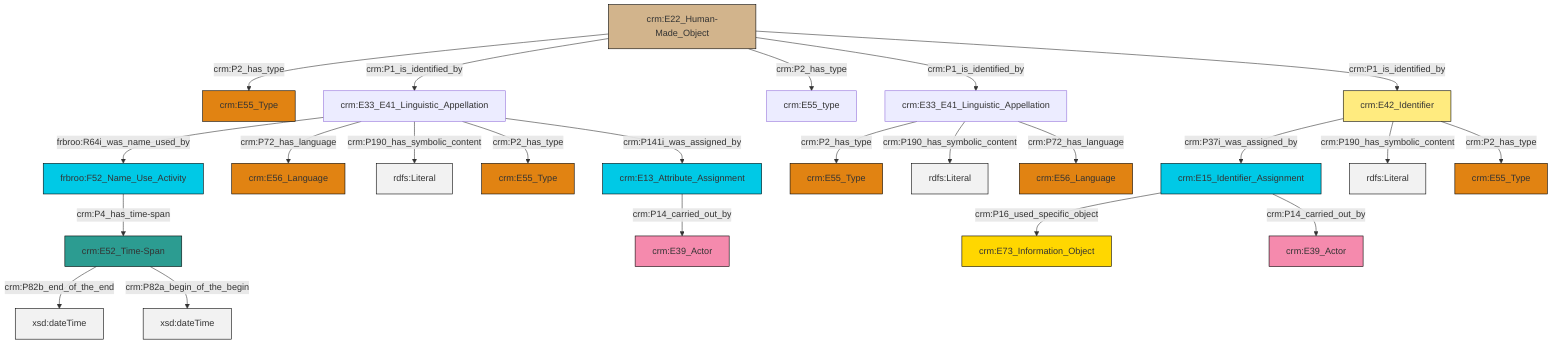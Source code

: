 graph TD
classDef Literal fill:#f2f2f2,stroke:#000000;
classDef CRM_Entity fill:#FFFFFF,stroke:#000000;
classDef Temporal_Entity fill:#00C9E6, stroke:#000000;
classDef Type fill:#E18312, stroke:#000000;
classDef Time-Span fill:#2C9C91, stroke:#000000;
classDef Appellation fill:#FFEB7F, stroke:#000000;
classDef Place fill:#008836, stroke:#000000;
classDef Persistent_Item fill:#B266B2, stroke:#000000;
classDef Conceptual_Object fill:#FFD700, stroke:#000000;
classDef Physical_Thing fill:#D2B48C, stroke:#000000;
classDef Actor fill:#f58aad, stroke:#000000;
classDef PC_Classes fill:#4ce600, stroke:#000000;
classDef Multi fill:#cccccc,stroke:#000000;

2["crm:E15_Identifier_Assignment"]:::Temporal_Entity -->|crm:P16_used_specific_object| 0["crm:E73_Information_Object"]:::Conceptual_Object
7["crm:E42_Identifier"]:::Appellation -->|crm:P37i_was_assigned_by| 2["crm:E15_Identifier_Assignment"]:::Temporal_Entity
14["crm:E52_Time-Span"]:::Time-Span -->|crm:P82b_end_of_the_end| 15[xsd:dateTime]:::Literal
18["crm:E33_E41_Linguistic_Appellation"]:::Default -->|frbroo:R64i_was_name_used_by| 5["frbroo:F52_Name_Use_Activity"]:::Temporal_Entity
14["crm:E52_Time-Span"]:::Time-Span -->|crm:P82a_begin_of_the_begin| 22[xsd:dateTime]:::Literal
10["crm:E22_Human-Made_Object"]:::Physical_Thing -->|crm:P2_has_type| 23["crm:E55_Type"]:::Type
2["crm:E15_Identifier_Assignment"]:::Temporal_Entity -->|crm:P14_carried_out_by| 24["crm:E39_Actor"]:::Actor
7["crm:E42_Identifier"]:::Appellation -->|crm:P190_has_symbolic_content| 25[rdfs:Literal]:::Literal
10["crm:E22_Human-Made_Object"]:::Physical_Thing -->|crm:P1_is_identified_by| 18["crm:E33_E41_Linguistic_Appellation"]:::Default
5["frbroo:F52_Name_Use_Activity"]:::Temporal_Entity -->|crm:P4_has_time-span| 14["crm:E52_Time-Span"]:::Time-Span
12["crm:E13_Attribute_Assignment"]:::Temporal_Entity -->|crm:P14_carried_out_by| 27["crm:E39_Actor"]:::Actor
10["crm:E22_Human-Made_Object"]:::Physical_Thing -->|crm:P2_has_type| 8["crm:E55_type"]:::Default
10["crm:E22_Human-Made_Object"]:::Physical_Thing -->|crm:P1_is_identified_by| 28["crm:E33_E41_Linguistic_Appellation"]:::Default
28["crm:E33_E41_Linguistic_Appellation"]:::Default -->|crm:P2_has_type| 16["crm:E55_Type"]:::Type
18["crm:E33_E41_Linguistic_Appellation"]:::Default -->|crm:P72_has_language| 3["crm:E56_Language"]:::Type
7["crm:E42_Identifier"]:::Appellation -->|crm:P2_has_type| 19["crm:E55_Type"]:::Type
28["crm:E33_E41_Linguistic_Appellation"]:::Default -->|crm:P190_has_symbolic_content| 30[rdfs:Literal]:::Literal
28["crm:E33_E41_Linguistic_Appellation"]:::Default -->|crm:P72_has_language| 33["crm:E56_Language"]:::Type
18["crm:E33_E41_Linguistic_Appellation"]:::Default -->|crm:P190_has_symbolic_content| 34[rdfs:Literal]:::Literal
18["crm:E33_E41_Linguistic_Appellation"]:::Default -->|crm:P2_has_type| 31["crm:E55_Type"]:::Type
18["crm:E33_E41_Linguistic_Appellation"]:::Default -->|crm:P141i_was_assigned_by| 12["crm:E13_Attribute_Assignment"]:::Temporal_Entity
10["crm:E22_Human-Made_Object"]:::Physical_Thing -->|crm:P1_is_identified_by| 7["crm:E42_Identifier"]:::Appellation